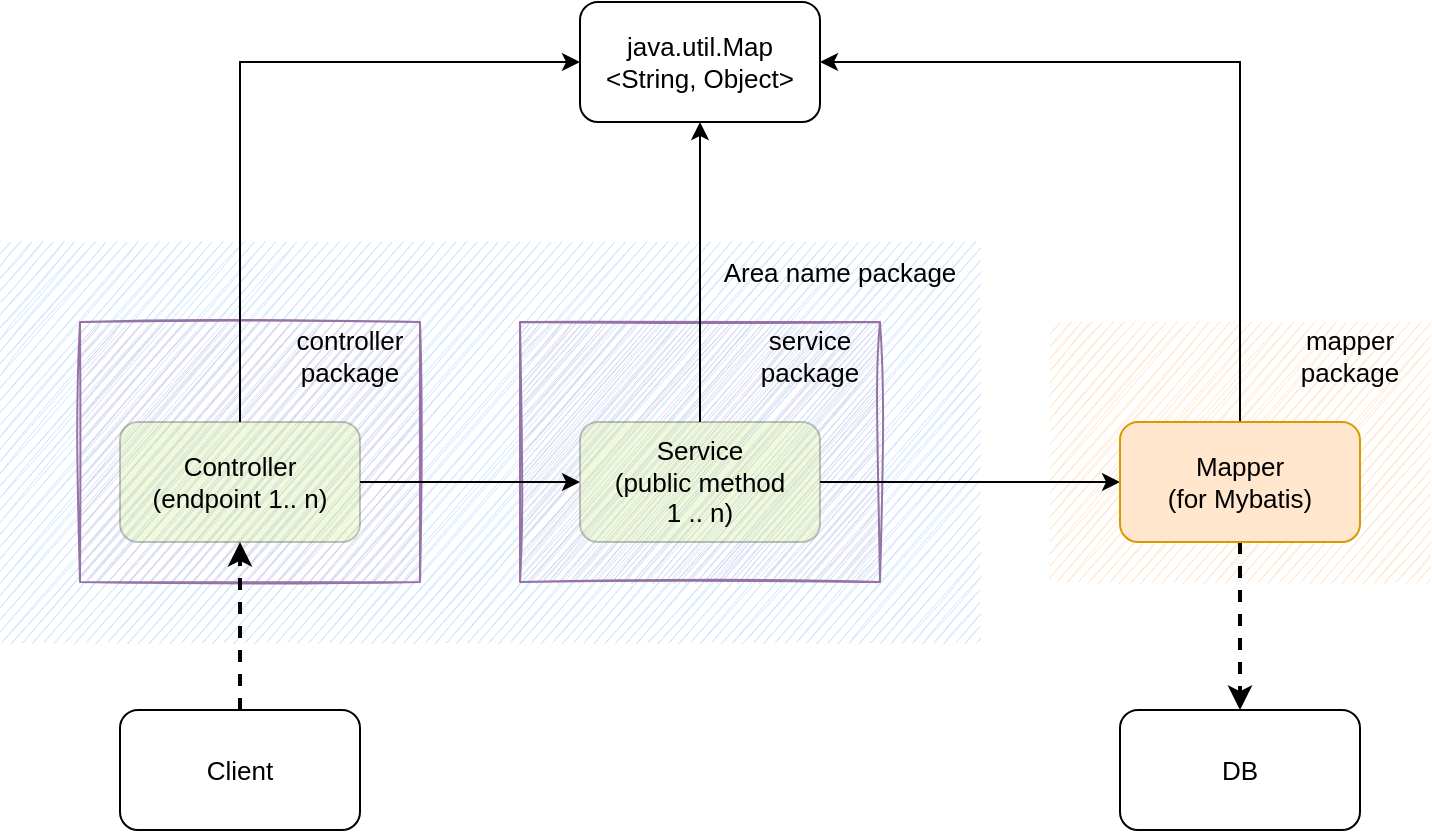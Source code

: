 <mxfile version="20.5.3" type="embed" pages="4"><diagram id="8q5NHOFI6KheNU64T-AO" name="AS-IS"><mxGraphModel dx="1492" dy="1154" grid="1" gridSize="10" guides="1" tooltips="1" connect="1" arrows="1" fold="1" page="1" pageScale="1" pageWidth="1169" pageHeight="827" math="0" shadow="0"><root><mxCell id="0"/><mxCell id="1" parent="0"/><mxCell id="inMSqp4WMMz_H2wgFitg-1" value="" style="rounded=0;whiteSpace=wrap;html=1;shadow=0;glass=0;sketch=1;strokeColor=none;fontSize=13;fillColor=#cce5ff;" parent="1" vertex="1"><mxGeometry x="270" y="190" width="490" height="200" as="geometry"/></mxCell><mxCell id="cIyXAqYbFHw67ln5j6Wf-5" value="" style="rounded=0;whiteSpace=wrap;html=1;fillColor=#ffe6cc;strokeColor=none;sketch=1;" parent="1" vertex="1"><mxGeometry x="795" y="230" width="190" height="130" as="geometry"/></mxCell><mxCell id="cIyXAqYbFHw67ln5j6Wf-6" value="mapper package" style="text;html=1;strokeColor=none;fillColor=none;align=center;verticalAlign=middle;whiteSpace=wrap;rounded=0;fontSize=13;" parent="1" vertex="1"><mxGeometry x="910" y="232" width="70" height="30" as="geometry"/></mxCell><mxCell id="cIyXAqYbFHw67ln5j6Wf-3" value="" style="rounded=0;whiteSpace=wrap;html=1;fillColor=#e1d5e7;strokeColor=#9673a6;sketch=1;" parent="1" vertex="1"><mxGeometry x="530" y="230" width="180" height="130" as="geometry"/></mxCell><mxCell id="cIyXAqYbFHw67ln5j6Wf-4" value="service&lt;br&gt;package" style="text;html=1;strokeColor=none;fillColor=none;align=center;verticalAlign=middle;whiteSpace=wrap;rounded=0;fontSize=13;" parent="1" vertex="1"><mxGeometry x="640" y="232" width="70" height="30" as="geometry"/></mxCell><mxCell id="cIyXAqYbFHw67ln5j6Wf-1" value="" style="rounded=0;whiteSpace=wrap;html=1;fillColor=#e1d5e7;strokeColor=#9673a6;sketch=1;" parent="1" vertex="1"><mxGeometry x="310" y="230" width="170" height="130" as="geometry"/></mxCell><mxCell id="7XhtrLyckf3ccr-8E7ks-6" style="edgeStyle=orthogonalEdgeStyle;rounded=0;sketch=0;orthogonalLoop=1;jettySize=auto;html=1;exitX=0.5;exitY=0;exitDx=0;exitDy=0;entryX=0;entryY=0.5;entryDx=0;entryDy=0;strokeColor=default;strokeWidth=1;fontSize=13;endArrow=classic;endFill=1;" parent="1" source="7XhtrLyckf3ccr-8E7ks-1" target="7XhtrLyckf3ccr-8E7ks-5" edge="1"><mxGeometry relative="1" as="geometry"/></mxCell><mxCell id="7XhtrLyckf3ccr-8E7ks-9" value="" style="edgeStyle=orthogonalEdgeStyle;rounded=0;sketch=0;orthogonalLoop=1;jettySize=auto;html=1;strokeColor=default;strokeWidth=1;fontSize=13;endArrow=classic;endFill=1;" parent="1" source="7XhtrLyckf3ccr-8E7ks-1" target="7XhtrLyckf3ccr-8E7ks-2" edge="1"><mxGeometry relative="1" as="geometry"/></mxCell><mxCell id="7XhtrLyckf3ccr-8E7ks-1" value="Controller&lt;br&gt;(endpoint 1.. n)" style="rounded=1;whiteSpace=wrap;html=1;fontStyle=0;fontSize=13;glass=0;shadow=0;fillColor=#cdeb8b;strokeColor=#36393d;opacity=30;" parent="1" vertex="1"><mxGeometry x="330" y="280" width="120" height="60" as="geometry"/></mxCell><mxCell id="7XhtrLyckf3ccr-8E7ks-7" value="" style="edgeStyle=orthogonalEdgeStyle;rounded=0;sketch=0;orthogonalLoop=1;jettySize=auto;html=1;strokeColor=default;strokeWidth=1;fontSize=13;endArrow=classic;endFill=1;" parent="1" source="7XhtrLyckf3ccr-8E7ks-2" target="7XhtrLyckf3ccr-8E7ks-5" edge="1"><mxGeometry relative="1" as="geometry"/></mxCell><mxCell id="7XhtrLyckf3ccr-8E7ks-10" value="" style="edgeStyle=orthogonalEdgeStyle;rounded=0;sketch=0;orthogonalLoop=1;jettySize=auto;html=1;strokeColor=default;strokeWidth=1;fontSize=13;endArrow=classic;endFill=1;" parent="1" source="7XhtrLyckf3ccr-8E7ks-2" target="7XhtrLyckf3ccr-8E7ks-3" edge="1"><mxGeometry relative="1" as="geometry"/></mxCell><mxCell id="7XhtrLyckf3ccr-8E7ks-2" value="Service&lt;br&gt;(public method &lt;br&gt;1 .. n)" style="rounded=1;whiteSpace=wrap;html=1;fillColor=#cdeb8b;fontStyle=0;fontSize=13;glass=0;shadow=0;strokeColor=#36393d;opacity=30;" parent="1" vertex="1"><mxGeometry x="560" y="280" width="120" height="60" as="geometry"/></mxCell><mxCell id="ZoM9f_LSpojNdXUYswXC-4" style="edgeStyle=orthogonalEdgeStyle;rounded=0;sketch=0;orthogonalLoop=1;jettySize=auto;html=1;exitX=0.5;exitY=0;exitDx=0;exitDy=0;entryX=1;entryY=0.5;entryDx=0;entryDy=0;strokeColor=default;strokeWidth=1;fontSize=13;endArrow=classic;endFill=1;" parent="1" source="7XhtrLyckf3ccr-8E7ks-3" target="7XhtrLyckf3ccr-8E7ks-5" edge="1"><mxGeometry relative="1" as="geometry"/></mxCell><mxCell id="DsTkchQL4C8cX3kKmV3h-1" style="edgeStyle=orthogonalEdgeStyle;rounded=0;sketch=0;orthogonalLoop=1;jettySize=auto;html=1;exitX=0.5;exitY=1;exitDx=0;exitDy=0;entryX=0.5;entryY=0;entryDx=0;entryDy=0;strokeColor=default;strokeWidth=2;fontSize=13;endArrow=classic;endFill=1;dashed=1;" parent="1" source="7XhtrLyckf3ccr-8E7ks-3" target="7XhtrLyckf3ccr-8E7ks-4" edge="1"><mxGeometry relative="1" as="geometry"/></mxCell><mxCell id="7XhtrLyckf3ccr-8E7ks-3" value="Mapper&lt;br&gt;(for Mybatis)" style="rounded=1;whiteSpace=wrap;html=1;fontStyle=0;fontSize=13;glass=0;shadow=0;fillColor=#ffe6cc;strokeColor=#d79b00;" parent="1" vertex="1"><mxGeometry x="830" y="280" width="120" height="60" as="geometry"/></mxCell><mxCell id="7XhtrLyckf3ccr-8E7ks-4" value="DB" style="rounded=1;whiteSpace=wrap;html=1;fontSize=13;glass=0;shadow=0;" parent="1" vertex="1"><mxGeometry x="830" y="424" width="120" height="60" as="geometry"/></mxCell><mxCell id="7XhtrLyckf3ccr-8E7ks-5" value="java.util.Map&lt;br&gt;&amp;lt;String, Object&amp;gt;" style="rounded=1;whiteSpace=wrap;html=1;fillColor=none;fontStyle=0;fontSize=13;glass=0;shadow=0;" parent="1" vertex="1"><mxGeometry x="560" y="70" width="120" height="60" as="geometry"/></mxCell><mxCell id="ZoM9f_LSpojNdXUYswXC-2" style="edgeStyle=orthogonalEdgeStyle;rounded=0;sketch=0;orthogonalLoop=1;jettySize=auto;html=1;exitX=0.5;exitY=0;exitDx=0;exitDy=0;entryX=0.5;entryY=1;entryDx=0;entryDy=0;strokeColor=default;strokeWidth=2;fontSize=13;endArrow=classic;endFill=1;dashed=1;" parent="1" source="ZoM9f_LSpojNdXUYswXC-1" target="7XhtrLyckf3ccr-8E7ks-1" edge="1"><mxGeometry relative="1" as="geometry"/></mxCell><mxCell id="ZoM9f_LSpojNdXUYswXC-1" value="Client" style="rounded=1;whiteSpace=wrap;html=1;fontSize=13;glass=0;shadow=0;" parent="1" vertex="1"><mxGeometry x="330" y="424" width="120" height="60" as="geometry"/></mxCell><mxCell id="cIyXAqYbFHw67ln5j6Wf-2" value="controller&lt;br&gt;package" style="text;html=1;strokeColor=none;fillColor=none;align=center;verticalAlign=middle;whiteSpace=wrap;rounded=0;fontSize=13;" parent="1" vertex="1"><mxGeometry x="410" y="232" width="70" height="30" as="geometry"/></mxCell><mxCell id="inMSqp4WMMz_H2wgFitg-2" value="Area name package" style="text;html=1;strokeColor=none;fillColor=none;align=center;verticalAlign=middle;whiteSpace=wrap;rounded=0;fontSize=13;" parent="1" vertex="1"><mxGeometry x="620" y="190" width="140" height="30" as="geometry"/></mxCell></root></mxGraphModel></diagram><diagram name="TO-BE-v1" id="51Q0P62RTQP7h5LHPJjQ"><mxGraphModel dx="1492" dy="1154" grid="1" gridSize="10" guides="1" tooltips="1" connect="1" arrows="1" fold="1" page="1" pageScale="1" pageWidth="1169" pageHeight="827" math="0" shadow="0"><root><mxCell id="0"/><mxCell id="1" parent="0"/><mxCell id="pr-xAZzDVUDDKIMeCS3--1" value="" style="rounded=0;whiteSpace=wrap;html=1;shadow=0;glass=0;sketch=1;strokeColor=none;fontSize=13;fillColor=#dae8fc;" parent="1" vertex="1"><mxGeometry x="150" y="100" width="670" height="380" as="geometry"/></mxCell><mxCell id="2ZG5GDKa-TGTBDKhPgVc-4" value="" style="rounded=0;whiteSpace=wrap;html=1;shadow=0;glass=0;sketch=1;strokeColor=none;fontSize=13;fillColor=#ffff88;" parent="1" vertex="1"><mxGeometry x="170" y="140" width="630" height="320" as="geometry"/></mxCell><mxCell id="OjpnIvSW4qeJEdepw9lT-31" value="" style="rounded=0;whiteSpace=wrap;html=1;fillColor=#fff2cc;strokeColor=none;sketch=1;" parent="1" vertex="1"><mxGeometry x="580" y="500" width="210" height="130" as="geometry"/></mxCell><mxCell id="OjpnIvSW4qeJEdepw9lT-23" value="" style="rounded=0;whiteSpace=wrap;html=1;fillColor=#ffe6cc;strokeColor=none;glass=0;sketch=1;" parent="1" vertex="1"><mxGeometry x="860" y="170" width="210" height="280" as="geometry"/></mxCell><mxCell id="OjpnIvSW4qeJEdepw9lT-26" value="" style="rounded=1;whiteSpace=wrap;html=1;fillColor=none;fontStyle=0;fontSize=13;" parent="1" vertex="1"><mxGeometry x="630" y="554" width="120" height="60" as="geometry"/></mxCell><mxCell id="OjpnIvSW4qeJEdepw9lT-25" value="" style="rounded=1;whiteSpace=wrap;html=1;fillColor=none;fontStyle=1;fontSize=13;" parent="1" vertex="1"><mxGeometry x="910" y="220" width="120" height="60" as="geometry"/></mxCell><mxCell id="OjpnIvSW4qeJEdepw9lT-24" value="" style="rounded=1;whiteSpace=wrap;html=1;fillColor=none;fontStyle=0;fontSize=13;" parent="1" vertex="1"><mxGeometry x="910" y="370" width="120" height="60" as="geometry"/></mxCell><mxCell id="OjpnIvSW4qeJEdepw9lT-8" style="edgeStyle=orthogonalEdgeStyle;rounded=0;orthogonalLoop=1;jettySize=auto;html=1;exitX=0.5;exitY=0;exitDx=0;exitDy=0;entryX=0.5;entryY=1;entryDx=0;entryDy=0;" parent="1" source="OjpnIvSW4qeJEdepw9lT-1" target="OjpnIvSW4qeJEdepw9lT-2" edge="1"><mxGeometry relative="1" as="geometry"/></mxCell><mxCell id="OjpnIvSW4qeJEdepw9lT-10" style="edgeStyle=orthogonalEdgeStyle;rounded=0;orthogonalLoop=1;jettySize=auto;html=1;exitX=1;exitY=0.25;exitDx=0;exitDy=0;entryX=0;entryY=0.75;entryDx=0;entryDy=0;" parent="1" source="OjpnIvSW4qeJEdepw9lT-1" target="OjpnIvSW4qeJEdepw9lT-5" edge="1"><mxGeometry relative="1" as="geometry"><Array as="points"><mxPoint x="570" y="375"/><mxPoint x="570" y="255"/></Array></mxGeometry></mxCell><mxCell id="OjpnIvSW4qeJEdepw9lT-11" style="edgeStyle=orthogonalEdgeStyle;rounded=0;orthogonalLoop=1;jettySize=auto;html=1;exitX=1;exitY=0.5;exitDx=0;exitDy=0;entryX=0;entryY=0.5;entryDx=0;entryDy=0;" parent="1" source="OjpnIvSW4qeJEdepw9lT-1" target="OjpnIvSW4qeJEdepw9lT-4" edge="1"><mxGeometry relative="1" as="geometry"/></mxCell><mxCell id="OjpnIvSW4qeJEdepw9lT-17" style="edgeStyle=orthogonalEdgeStyle;rounded=0;orthogonalLoop=1;jettySize=auto;html=1;exitX=0;exitY=0.5;exitDx=0;exitDy=0;entryX=0.5;entryY=1;entryDx=0;entryDy=0;" parent="1" source="OjpnIvSW4qeJEdepw9lT-1" target="OjpnIvSW4qeJEdepw9lT-3" edge="1"><mxGeometry relative="1" as="geometry"/></mxCell><mxCell id="OjpnIvSW4qeJEdepw9lT-1" value="Controller&lt;br&gt;(endpoint 1)" style="rounded=1;whiteSpace=wrap;html=1;fontStyle=0;fontSize=13;glass=0;shadow=0;fillColor=#cdeb8b;strokeColor=#36393d;opacity=30;" parent="1" vertex="1"><mxGeometry x="400" y="360" width="120" height="60" as="geometry"/></mxCell><mxCell id="OjpnIvSW4qeJEdepw9lT-2" value="Request&lt;br&gt;(&lt;font color=&quot;#cc0000&quot;&gt;Nested class&lt;br style=&quot;border-color: var(--border-color);&quot;&gt;in Controller&lt;/font&gt;)" style="rounded=1;whiteSpace=wrap;html=1;fontStyle=0;fontSize=13;glass=0;shadow=0;fillColor=#cdeb8b;strokeColor=#36393d;opacity=30;" parent="1" vertex="1"><mxGeometry x="400" y="210" width="120" height="60" as="geometry"/></mxCell><mxCell id="OjpnIvSW4qeJEdepw9lT-3" value="Response&lt;br&gt;(&lt;font color=&quot;#cc0000&quot;&gt;Nested class&lt;br&gt;in Controller&lt;/font&gt;)" style="rounded=1;whiteSpace=wrap;html=1;fontStyle=0;fontSize=13;glass=0;shadow=0;fillColor=#cdeb8b;strokeColor=#36393d;opacity=30;" parent="1" vertex="1"><mxGeometry x="210" y="210" width="120" height="60" as="geometry"/></mxCell><mxCell id="OjpnIvSW4qeJEdepw9lT-12" style="edgeStyle=orthogonalEdgeStyle;rounded=0;orthogonalLoop=1;jettySize=auto;html=1;exitX=0.5;exitY=0;exitDx=0;exitDy=0;entryX=0.5;entryY=1;entryDx=0;entryDy=0;" parent="1" source="OjpnIvSW4qeJEdepw9lT-4" target="OjpnIvSW4qeJEdepw9lT-5" edge="1"><mxGeometry relative="1" as="geometry"/></mxCell><mxCell id="OjpnIvSW4qeJEdepw9lT-14" style="edgeStyle=orthogonalEdgeStyle;rounded=0;orthogonalLoop=1;jettySize=auto;html=1;exitX=1;exitY=0.5;exitDx=0;exitDy=0;entryX=0;entryY=0.5;entryDx=0;entryDy=0;" parent="1" source="OjpnIvSW4qeJEdepw9lT-4" target="OjpnIvSW4qeJEdepw9lT-7" edge="1"><mxGeometry relative="1" as="geometry"/></mxCell><mxCell id="OjpnIvSW4qeJEdepw9lT-15" style="edgeStyle=orthogonalEdgeStyle;rounded=0;orthogonalLoop=1;jettySize=auto;html=1;exitX=1;exitY=0.25;exitDx=0;exitDy=0;entryX=0;entryY=0.75;entryDx=0;entryDy=0;" parent="1" source="OjpnIvSW4qeJEdepw9lT-4" target="OjpnIvSW4qeJEdepw9lT-6" edge="1"><mxGeometry relative="1" as="geometry"><Array as="points"><mxPoint x="840" y="375"/><mxPoint x="840" y="255"/></Array></mxGeometry></mxCell><mxCell id="OjpnIvSW4qeJEdepw9lT-20" style="edgeStyle=orthogonalEdgeStyle;rounded=0;orthogonalLoop=1;jettySize=auto;html=1;exitX=0.5;exitY=1;exitDx=0;exitDy=0;entryX=0.5;entryY=0;entryDx=0;entryDy=0;" parent="1" source="OjpnIvSW4qeJEdepw9lT-4" target="OjpnIvSW4qeJEdepw9lT-19" edge="1"><mxGeometry relative="1" as="geometry"/></mxCell><mxCell id="OjpnIvSW4qeJEdepw9lT-4" value="Service&lt;br&gt;(public method 1)" style="rounded=1;whiteSpace=wrap;html=1;fontStyle=0;fontSize=13;glass=0;shadow=0;fillColor=#cdeb8b;strokeColor=#36393d;opacity=30;" parent="1" vertex="1"><mxGeometry x="620" y="360" width="120" height="60" as="geometry"/></mxCell><mxCell id="OjpnIvSW4qeJEdepw9lT-9" style="edgeStyle=orthogonalEdgeStyle;rounded=0;orthogonalLoop=1;jettySize=auto;html=1;exitX=0;exitY=0.5;exitDx=0;exitDy=0;entryX=1;entryY=0.5;entryDx=0;entryDy=0;" parent="1" source="OjpnIvSW4qeJEdepw9lT-5" target="OjpnIvSW4qeJEdepw9lT-2" edge="1"><mxGeometry relative="1" as="geometry"/></mxCell><mxCell id="OjpnIvSW4qeJEdepw9lT-13" style="edgeStyle=orthogonalEdgeStyle;rounded=0;orthogonalLoop=1;jettySize=auto;html=1;exitX=1;exitY=0.5;exitDx=0;exitDy=0;entryX=0;entryY=0.5;entryDx=0;entryDy=0;" parent="1" source="OjpnIvSW4qeJEdepw9lT-5" target="OjpnIvSW4qeJEdepw9lT-6" edge="1"><mxGeometry relative="1" as="geometry"/></mxCell><mxCell id="OjpnIvSW4qeJEdepw9lT-18" style="edgeStyle=orthogonalEdgeStyle;rounded=0;orthogonalLoop=1;jettySize=auto;html=1;exitX=0.5;exitY=0;exitDx=0;exitDy=0;entryX=0.5;entryY=0;entryDx=0;entryDy=0;" parent="1" source="OjpnIvSW4qeJEdepw9lT-5" target="OjpnIvSW4qeJEdepw9lT-3" edge="1"><mxGeometry relative="1" as="geometry"/></mxCell><mxCell id="OjpnIvSW4qeJEdepw9lT-5" value="DataManager" style="rounded=1;whiteSpace=wrap;html=1;fontStyle=0;fontSize=13;glass=0;shadow=0;fillColor=#cdeb8b;strokeColor=#36393d;opacity=30;" parent="1" vertex="1"><mxGeometry x="620" y="210" width="120" height="60" as="geometry"/></mxCell><mxCell id="OjpnIvSW4qeJEdepw9lT-6" value="Entity" style="rounded=1;whiteSpace=wrap;html=1;fillColor=#ffe6cc;fontStyle=0;fontSize=13;strokeColor=#000000;glass=0;shadow=0;fontColor=#000000;" parent="1" vertex="1"><mxGeometry x="900" y="210" width="120" height="60" as="geometry"/></mxCell><mxCell id="OjpnIvSW4qeJEdepw9lT-16" style="edgeStyle=orthogonalEdgeStyle;rounded=0;orthogonalLoop=1;jettySize=auto;html=1;exitX=0.5;exitY=0;exitDx=0;exitDy=0;entryX=0.5;entryY=1;entryDx=0;entryDy=0;" parent="1" source="OjpnIvSW4qeJEdepw9lT-7" target="OjpnIvSW4qeJEdepw9lT-6" edge="1"><mxGeometry relative="1" as="geometry"><mxPoint x="960" y="280" as="targetPoint"/></mxGeometry></mxCell><mxCell id="OjpnIvSW4qeJEdepw9lT-30" style="edgeStyle=orthogonalEdgeStyle;rounded=0;orthogonalLoop=1;jettySize=auto;html=1;exitX=0.5;exitY=1;exitDx=0;exitDy=0;entryX=0.5;entryY=0;entryDx=0;entryDy=0;fontSize=13;strokeWidth=2;endArrow=classic;endFill=1;dashed=1;" parent="1" source="OjpnIvSW4qeJEdepw9lT-7" target="OjpnIvSW4qeJEdepw9lT-28" edge="1"><mxGeometry relative="1" as="geometry"/></mxCell><mxCell id="OjpnIvSW4qeJEdepw9lT-7" value="Mapper&lt;br&gt;(for Mybatis)" style="rounded=1;whiteSpace=wrap;html=1;fillColor=#ffe6cc;fontStyle=0;fontSize=13;strokeColor=#000000;glass=0;shadow=0;" parent="1" vertex="1"><mxGeometry x="900" y="360" width="120" height="60" as="geometry"/></mxCell><mxCell id="OjpnIvSW4qeJEdepw9lT-19" value="CommonService&lt;br&gt;(ex. API, CommonLogic)" style="rounded=1;whiteSpace=wrap;html=1;fillColor=#fff2cc;fontStyle=0;fontSize=13;strokeColor=#000000;glass=0;shadow=0;" parent="1" vertex="1"><mxGeometry x="620" y="544" width="120" height="60" as="geometry"/></mxCell><mxCell id="OjpnIvSW4qeJEdepw9lT-29" style="edgeStyle=orthogonalEdgeStyle;rounded=0;orthogonalLoop=1;jettySize=auto;html=1;exitX=0.5;exitY=0;exitDx=0;exitDy=0;entryX=0.5;entryY=1;entryDx=0;entryDy=0;fontSize=13;endArrow=classic;endFill=1;strokeColor=default;strokeWidth=2;dashed=1;" parent="1" source="OjpnIvSW4qeJEdepw9lT-27" target="OjpnIvSW4qeJEdepw9lT-1" edge="1"><mxGeometry relative="1" as="geometry"/></mxCell><mxCell id="OjpnIvSW4qeJEdepw9lT-27" value="Client" style="rounded=1;whiteSpace=wrap;html=1;fontSize=13;glass=0;shadow=0;" parent="1" vertex="1"><mxGeometry x="400" y="504" width="120" height="60" as="geometry"/></mxCell><mxCell id="OjpnIvSW4qeJEdepw9lT-28" value="DB" style="rounded=1;whiteSpace=wrap;html=1;fontSize=13;glass=0;shadow=0;" parent="1" vertex="1"><mxGeometry x="900" y="504" width="120" height="60" as="geometry"/></mxCell><mxCell id="2ZG5GDKa-TGTBDKhPgVc-3" value="entity package" style="text;html=1;strokeColor=none;fillColor=none;align=center;verticalAlign=middle;whiteSpace=wrap;rounded=0;fontSize=13;" parent="1" vertex="1"><mxGeometry x="980" y="170" width="90" height="30" as="geometry"/></mxCell><mxCell id="2ZG5GDKa-TGTBDKhPgVc-5" value="Endpoint ID name package" style="text;html=1;strokeColor=none;fillColor=none;align=center;verticalAlign=middle;whiteSpace=wrap;rounded=0;fontSize=13;" parent="1" vertex="1"><mxGeometry x="630" y="140" width="170" height="30" as="geometry"/></mxCell><mxCell id="2ZG5GDKa-TGTBDKhPgVc-6" value="common service&lt;br&gt;package" style="text;html=1;strokeColor=none;fillColor=none;align=center;verticalAlign=middle;whiteSpace=wrap;rounded=0;fontSize=13;" parent="1" vertex="1"><mxGeometry x="690" y="504" width="100" height="30" as="geometry"/></mxCell><mxCell id="pr-xAZzDVUDDKIMeCS3--2" value="Area name package" style="text;html=1;strokeColor=none;fillColor=none;align=center;verticalAlign=middle;whiteSpace=wrap;rounded=0;fontSize=13;" parent="1" vertex="1"><mxGeometry x="680" y="100" width="140" height="30" as="geometry"/></mxCell></root></mxGraphModel></diagram><diagram name="TO-BE-v2" id="dYpgTKbh2iBu-Syvwwgm"><mxGraphModel dx="1492" dy="1154" grid="1" gridSize="10" guides="1" tooltips="1" connect="1" arrows="1" fold="1" page="1" pageScale="1" pageWidth="1169" pageHeight="827" math="0" shadow="0"><root><mxCell id="2ctyNdNKEsXypcAzs_Gk-0"/><mxCell id="2ctyNdNKEsXypcAzs_Gk-1" parent="2ctyNdNKEsXypcAzs_Gk-0"/><mxCell id="2ctyNdNKEsXypcAzs_Gk-2" value="" style="rounded=0;whiteSpace=wrap;html=1;shadow=0;glass=0;sketch=1;strokeColor=none;fontSize=13;fillColor=#cce5ff;" parent="2ctyNdNKEsXypcAzs_Gk-1" vertex="1"><mxGeometry x="190" y="130" width="500" height="500" as="geometry"/></mxCell><mxCell id="2ctyNdNKEsXypcAzs_Gk-3" value="" style="rounded=0;whiteSpace=wrap;html=1;shadow=0;glass=0;sketch=1;strokeColor=none;fontSize=13;fillColor=#ffff88;" parent="2ctyNdNKEsXypcAzs_Gk-1" vertex="1"><mxGeometry x="220" y="170" width="450" height="440" as="geometry"/></mxCell><mxCell id="2ctyNdNKEsXypcAzs_Gk-4" value="" style="rounded=0;whiteSpace=wrap;html=1;fillColor=#fff2cc;strokeColor=none;sketch=1;shadow=1;" parent="2ctyNdNKEsXypcAzs_Gk-1" vertex="1"><mxGeometry x="775" y="500" width="210" height="130" as="geometry"/></mxCell><mxCell id="2ctyNdNKEsXypcAzs_Gk-5" value="" style="rounded=0;whiteSpace=wrap;html=1;fillColor=#ffe6cc;strokeColor=none;sketch=1;shadow=0;glass=0;" parent="2ctyNdNKEsXypcAzs_Gk-1" vertex="1"><mxGeometry x="775" y="185" width="210" height="280" as="geometry"/></mxCell><mxCell id="2ctyNdNKEsXypcAzs_Gk-6" value="" style="rounded=1;whiteSpace=wrap;html=1;fillColor=none;fontStyle=0;fontSize=13;" parent="2ctyNdNKEsXypcAzs_Gk-1" vertex="1"><mxGeometry x="825" y="554" width="120" height="60" as="geometry"/></mxCell><mxCell id="2ctyNdNKEsXypcAzs_Gk-7" value="" style="rounded=1;whiteSpace=wrap;html=1;fillColor=none;fontStyle=1;fontSize=13;" parent="2ctyNdNKEsXypcAzs_Gk-1" vertex="1"><mxGeometry x="825" y="235" width="120" height="60" as="geometry"/></mxCell><mxCell id="2ctyNdNKEsXypcAzs_Gk-8" value="" style="rounded=1;whiteSpace=wrap;html=1;fillColor=none;fontStyle=0;fontSize=13;" parent="2ctyNdNKEsXypcAzs_Gk-1" vertex="1"><mxGeometry x="825" y="370" width="120" height="60" as="geometry"/></mxCell><mxCell id="2ctyNdNKEsXypcAzs_Gk-10" style="edgeStyle=orthogonalEdgeStyle;rounded=0;orthogonalLoop=1;jettySize=auto;html=1;exitX=1;exitY=0.25;exitDx=0;exitDy=0;entryX=0;entryY=0.75;entryDx=0;entryDy=0;" parent="2ctyNdNKEsXypcAzs_Gk-1" source="2ctyNdNKEsXypcAzs_Gk-13" target="VVxf3N4zJ0kZ_sD9pwQj-0" edge="1"><mxGeometry relative="1" as="geometry"><Array as="points"><mxPoint x="440" y="375"/><mxPoint x="440" y="255"/></Array><mxPoint x="490" y="255" as="targetPoint"/></mxGeometry></mxCell><mxCell id="2ctyNdNKEsXypcAzs_Gk-11" style="edgeStyle=orthogonalEdgeStyle;rounded=0;orthogonalLoop=1;jettySize=auto;html=1;exitX=1;exitY=0.5;exitDx=0;exitDy=0;entryX=0;entryY=0.5;entryDx=0;entryDy=0;" parent="2ctyNdNKEsXypcAzs_Gk-1" source="2ctyNdNKEsXypcAzs_Gk-13" target="2ctyNdNKEsXypcAzs_Gk-20" edge="1"><mxGeometry relative="1" as="geometry"/></mxCell><mxCell id="VVxf3N4zJ0kZ_sD9pwQj-3" style="edgeStyle=orthogonalEdgeStyle;rounded=0;orthogonalLoop=1;jettySize=auto;html=1;exitX=0.5;exitY=1;exitDx=0;exitDy=0;entryX=0.5;entryY=0;entryDx=0;entryDy=0;" parent="2ctyNdNKEsXypcAzs_Gk-1" source="2ctyNdNKEsXypcAzs_Gk-13" target="2ctyNdNKEsXypcAzs_Gk-14" edge="1"><mxGeometry relative="1" as="geometry"/></mxCell><mxCell id="VVxf3N4zJ0kZ_sD9pwQj-4" style="edgeStyle=orthogonalEdgeStyle;rounded=0;orthogonalLoop=1;jettySize=auto;html=1;exitX=0.5;exitY=0;exitDx=0;exitDy=0;entryX=0.5;entryY=1;entryDx=0;entryDy=0;" parent="2ctyNdNKEsXypcAzs_Gk-1" source="2ctyNdNKEsXypcAzs_Gk-13" target="2ctyNdNKEsXypcAzs_Gk-15" edge="1"><mxGeometry relative="1" as="geometry"/></mxCell><mxCell id="VVxf3N4zJ0kZ_sD9pwQj-9" style="edgeStyle=orthogonalEdgeStyle;rounded=0;orthogonalLoop=1;jettySize=auto;html=1;exitX=1;exitY=0.75;exitDx=0;exitDy=0;entryX=0;entryY=0.25;entryDx=0;entryDy=0;" parent="2ctyNdNKEsXypcAzs_Gk-1" source="2ctyNdNKEsXypcAzs_Gk-13" target="VVxf3N4zJ0kZ_sD9pwQj-1" edge="1"><mxGeometry relative="1" as="geometry"/></mxCell><mxCell id="2ctyNdNKEsXypcAzs_Gk-13" value="Controller&lt;br&gt;(endpoint 1)" style="rounded=1;whiteSpace=wrap;html=1;fillColor=#cdeb8b;fontStyle=0;fontSize=13;glass=0;shadow=0;strokeColor=#36393d;opacity=30;" parent="2ctyNdNKEsXypcAzs_Gk-1" vertex="1"><mxGeometry x="270" y="360" width="120" height="60" as="geometry"/></mxCell><mxCell id="VVxf3N4zJ0kZ_sD9pwQj-5" style="edgeStyle=orthogonalEdgeStyle;rounded=0;orthogonalLoop=1;jettySize=auto;html=1;exitX=1;exitY=0.5;exitDx=0;exitDy=0;entryX=0;entryY=0.5;entryDx=0;entryDy=0;" parent="2ctyNdNKEsXypcAzs_Gk-1" source="2ctyNdNKEsXypcAzs_Gk-14" target="VVxf3N4zJ0kZ_sD9pwQj-1" edge="1"><mxGeometry relative="1" as="geometry"/></mxCell><mxCell id="2ctyNdNKEsXypcAzs_Gk-14" value="Request&lt;br&gt;(&lt;font color=&quot;#cc0000&quot;&gt;Nested class&lt;br style=&quot;border-color: var(--border-color);&quot;&gt;in Controller&lt;/font&gt;)" style="rounded=1;whiteSpace=wrap;html=1;fillColor=#cdeb8b;fontStyle=0;fontSize=13;glass=0;shadow=0;strokeColor=#36393d;opacity=30;" parent="2ctyNdNKEsXypcAzs_Gk-1" vertex="1"><mxGeometry x="270" y="530" width="120" height="60" as="geometry"/></mxCell><mxCell id="VVxf3N4zJ0kZ_sD9pwQj-6" style="edgeStyle=orthogonalEdgeStyle;rounded=0;orthogonalLoop=1;jettySize=auto;html=1;exitX=1;exitY=0.5;exitDx=0;exitDy=0;entryX=0;entryY=0.5;entryDx=0;entryDy=0;" parent="2ctyNdNKEsXypcAzs_Gk-1" source="2ctyNdNKEsXypcAzs_Gk-15" target="VVxf3N4zJ0kZ_sD9pwQj-0" edge="1"><mxGeometry relative="1" as="geometry"/></mxCell><mxCell id="2ctyNdNKEsXypcAzs_Gk-15" value="Response&lt;br&gt;(&lt;font color=&quot;#cc0000&quot;&gt;Nested class&lt;br&gt;in Controller&lt;/font&gt;)" style="rounded=1;whiteSpace=wrap;html=1;fillColor=#cdeb8b;fontStyle=0;fontSize=13;glass=0;shadow=0;strokeColor=#36393d;opacity=30;" parent="2ctyNdNKEsXypcAzs_Gk-1" vertex="1"><mxGeometry x="270" y="210" width="120" height="60" as="geometry"/></mxCell><mxCell id="2ctyNdNKEsXypcAzs_Gk-16" style="edgeStyle=orthogonalEdgeStyle;rounded=0;orthogonalLoop=1;jettySize=auto;html=1;exitX=0.5;exitY=0;exitDx=0;exitDy=0;entryX=0.5;entryY=1;entryDx=0;entryDy=0;" parent="2ctyNdNKEsXypcAzs_Gk-1" source="2ctyNdNKEsXypcAzs_Gk-20" target="VVxf3N4zJ0kZ_sD9pwQj-0" edge="1"><mxGeometry relative="1" as="geometry"><mxPoint x="550" y="270" as="targetPoint"/></mxGeometry></mxCell><mxCell id="2ctyNdNKEsXypcAzs_Gk-17" style="edgeStyle=orthogonalEdgeStyle;rounded=0;orthogonalLoop=1;jettySize=auto;html=1;exitX=1;exitY=0.5;exitDx=0;exitDy=0;entryX=0;entryY=0.5;entryDx=0;entryDy=0;" parent="2ctyNdNKEsXypcAzs_Gk-1" source="2ctyNdNKEsXypcAzs_Gk-20" target="2ctyNdNKEsXypcAzs_Gk-28" edge="1"><mxGeometry relative="1" as="geometry"/></mxCell><mxCell id="2ctyNdNKEsXypcAzs_Gk-18" style="edgeStyle=orthogonalEdgeStyle;rounded=0;orthogonalLoop=1;jettySize=auto;html=1;exitX=1;exitY=0.25;exitDx=0;exitDy=0;entryX=0;entryY=0.5;entryDx=0;entryDy=0;" parent="2ctyNdNKEsXypcAzs_Gk-1" source="2ctyNdNKEsXypcAzs_Gk-20" target="2ctyNdNKEsXypcAzs_Gk-25" edge="1"><mxGeometry relative="1" as="geometry"><Array as="points"><mxPoint x="710" y="375"/><mxPoint x="710" y="255"/></Array></mxGeometry></mxCell><mxCell id="2ctyNdNKEsXypcAzs_Gk-19" style="edgeStyle=orthogonalEdgeStyle;rounded=0;orthogonalLoop=1;jettySize=auto;html=1;exitX=1;exitY=0.75;exitDx=0;exitDy=0;entryX=0;entryY=0.5;entryDx=0;entryDy=0;" parent="2ctyNdNKEsXypcAzs_Gk-1" source="2ctyNdNKEsXypcAzs_Gk-20" target="2ctyNdNKEsXypcAzs_Gk-29" edge="1"><mxGeometry relative="1" as="geometry"><Array as="points"><mxPoint x="710" y="405"/><mxPoint x="710" y="574"/></Array></mxGeometry></mxCell><mxCell id="VVxf3N4zJ0kZ_sD9pwQj-2" style="edgeStyle=orthogonalEdgeStyle;rounded=0;orthogonalLoop=1;jettySize=auto;html=1;exitX=0.5;exitY=1;exitDx=0;exitDy=0;entryX=0.5;entryY=0;entryDx=0;entryDy=0;" parent="2ctyNdNKEsXypcAzs_Gk-1" source="2ctyNdNKEsXypcAzs_Gk-20" target="VVxf3N4zJ0kZ_sD9pwQj-1" edge="1"><mxGeometry relative="1" as="geometry"/></mxCell><mxCell id="2ctyNdNKEsXypcAzs_Gk-20" value="Service&lt;br&gt;(public method 1)" style="rounded=1;whiteSpace=wrap;html=1;fillColor=#cdeb8b;fontStyle=0;fontSize=13;glass=0;shadow=0;strokeColor=#36393d;opacity=30;" parent="2ctyNdNKEsXypcAzs_Gk-1" vertex="1"><mxGeometry x="490" y="360" width="120" height="60" as="geometry"/></mxCell><mxCell id="2ctyNdNKEsXypcAzs_Gk-25" value="Entity" style="rounded=1;whiteSpace=wrap;html=1;fillColor=#ffe6cc;fontStyle=0;fontSize=13;strokeColor=#000000;glass=0;shadow=0;fontColor=#000000;" parent="2ctyNdNKEsXypcAzs_Gk-1" vertex="1"><mxGeometry x="815" y="225" width="120" height="60" as="geometry"/></mxCell><mxCell id="2ctyNdNKEsXypcAzs_Gk-26" style="edgeStyle=orthogonalEdgeStyle;rounded=0;orthogonalLoop=1;jettySize=auto;html=1;exitX=0.5;exitY=0;exitDx=0;exitDy=0;entryX=0.5;entryY=1;entryDx=0;entryDy=0;" parent="2ctyNdNKEsXypcAzs_Gk-1" source="2ctyNdNKEsXypcAzs_Gk-28" target="2ctyNdNKEsXypcAzs_Gk-25" edge="1"><mxGeometry relative="1" as="geometry"><mxPoint x="875" y="295" as="targetPoint"/></mxGeometry></mxCell><mxCell id="2ctyNdNKEsXypcAzs_Gk-27" style="edgeStyle=orthogonalEdgeStyle;rounded=0;orthogonalLoop=1;jettySize=auto;html=1;exitX=1;exitY=0.5;exitDx=0;exitDy=0;entryX=0;entryY=0.5;entryDx=0;entryDy=0;fontSize=13;strokeWidth=2;endArrow=classic;endFill=1;dashed=1;" parent="2ctyNdNKEsXypcAzs_Gk-1" source="2ctyNdNKEsXypcAzs_Gk-28" target="2ctyNdNKEsXypcAzs_Gk-32" edge="1"><mxGeometry relative="1" as="geometry"><mxPoint x="1060" y="400" as="targetPoint"/></mxGeometry></mxCell><mxCell id="2ctyNdNKEsXypcAzs_Gk-28" value="Mapper&lt;br&gt;(for Mybatis)" style="rounded=1;whiteSpace=wrap;html=1;fillColor=#ffe6cc;fontStyle=0;fontSize=13;strokeColor=#000000;glass=0;shadow=0;" parent="2ctyNdNKEsXypcAzs_Gk-1" vertex="1"><mxGeometry x="815" y="360" width="120" height="60" as="geometry"/></mxCell><mxCell id="2ctyNdNKEsXypcAzs_Gk-29" value="CommonService&lt;br&gt;(ex. API, CommonLogic)" style="rounded=1;whiteSpace=wrap;html=1;fillColor=#fff2cc;fontStyle=0;fontSize=13;strokeColor=#000000;glass=0;shadow=0;" parent="2ctyNdNKEsXypcAzs_Gk-1" vertex="1"><mxGeometry x="815" y="544" width="120" height="60" as="geometry"/></mxCell><mxCell id="2ctyNdNKEsXypcAzs_Gk-30" style="edgeStyle=orthogonalEdgeStyle;rounded=0;orthogonalLoop=1;jettySize=auto;html=1;exitX=1;exitY=0.5;exitDx=0;exitDy=0;entryX=0;entryY=0.5;entryDx=0;entryDy=0;fontSize=13;endArrow=classic;endFill=1;strokeColor=default;strokeWidth=2;dashed=1;" parent="2ctyNdNKEsXypcAzs_Gk-1" source="2ctyNdNKEsXypcAzs_Gk-31" target="2ctyNdNKEsXypcAzs_Gk-13" edge="1"><mxGeometry relative="1" as="geometry"/></mxCell><mxCell id="2ctyNdNKEsXypcAzs_Gk-31" value="Client" style="rounded=1;whiteSpace=wrap;html=1;fontSize=13;glass=0;shadow=0;" parent="2ctyNdNKEsXypcAzs_Gk-1" vertex="1"><mxGeometry x="40" y="360" width="120" height="60" as="geometry"/></mxCell><mxCell id="2ctyNdNKEsXypcAzs_Gk-32" value="DB" style="rounded=1;whiteSpace=wrap;html=1;fontSize=13;glass=0;shadow=0;" parent="2ctyNdNKEsXypcAzs_Gk-1" vertex="1"><mxGeometry x="1030" y="360" width="120" height="60" as="geometry"/></mxCell><mxCell id="2ctyNdNKEsXypcAzs_Gk-33" value="entity package" style="text;html=1;strokeColor=none;fillColor=none;align=center;verticalAlign=middle;whiteSpace=wrap;rounded=0;fontSize=13;" parent="2ctyNdNKEsXypcAzs_Gk-1" vertex="1"><mxGeometry x="895" y="185" width="90" height="30" as="geometry"/></mxCell><mxCell id="2ctyNdNKEsXypcAzs_Gk-34" value="Endpoint ID name package" style="text;html=1;strokeColor=none;fillColor=none;align=center;verticalAlign=middle;whiteSpace=wrap;rounded=0;fontSize=13;" parent="2ctyNdNKEsXypcAzs_Gk-1" vertex="1"><mxGeometry x="500" y="170" width="170" height="30" as="geometry"/></mxCell><mxCell id="2ctyNdNKEsXypcAzs_Gk-35" value="common service&lt;br&gt;package" style="text;html=1;strokeColor=none;fillColor=none;align=center;verticalAlign=middle;whiteSpace=wrap;rounded=0;fontSize=13;" parent="2ctyNdNKEsXypcAzs_Gk-1" vertex="1"><mxGeometry x="885" y="504" width="100" height="30" as="geometry"/></mxCell><mxCell id="2ctyNdNKEsXypcAzs_Gk-36" value="Area name package" style="text;html=1;strokeColor=none;fillColor=none;align=center;verticalAlign=middle;whiteSpace=wrap;rounded=0;fontSize=13;" parent="2ctyNdNKEsXypcAzs_Gk-1" vertex="1"><mxGeometry x="550" y="130" width="140" height="30" as="geometry"/></mxCell><mxCell id="VVxf3N4zJ0kZ_sD9pwQj-7" style="edgeStyle=orthogonalEdgeStyle;rounded=0;orthogonalLoop=1;jettySize=auto;html=1;exitX=1;exitY=0.5;exitDx=0;exitDy=0;entryX=0;entryY=0.25;entryDx=0;entryDy=0;" parent="2ctyNdNKEsXypcAzs_Gk-1" source="VVxf3N4zJ0kZ_sD9pwQj-0" target="2ctyNdNKEsXypcAzs_Gk-25" edge="1"><mxGeometry relative="1" as="geometry"/></mxCell><mxCell id="VVxf3N4zJ0kZ_sD9pwQj-0" value="Result&lt;br&gt;(&lt;font color=&quot;#cc0000&quot;&gt;Nested class&lt;br style=&quot;border-color: var(--border-color);&quot;&gt;in Service&lt;/font&gt;)" style="rounded=1;whiteSpace=wrap;html=1;fillColor=#cdeb8b;fontStyle=0;fontSize=13;glass=0;shadow=0;strokeColor=#36393d;opacity=30;" parent="2ctyNdNKEsXypcAzs_Gk-1" vertex="1"><mxGeometry x="490" y="210" width="120" height="60" as="geometry"/></mxCell><mxCell id="VVxf3N4zJ0kZ_sD9pwQj-8" style="edgeStyle=orthogonalEdgeStyle;rounded=0;orthogonalLoop=1;jettySize=auto;html=1;exitX=1;exitY=0.5;exitDx=0;exitDy=0;entryX=0;entryY=0.75;entryDx=0;entryDy=0;" parent="2ctyNdNKEsXypcAzs_Gk-1" source="VVxf3N4zJ0kZ_sD9pwQj-1" target="2ctyNdNKEsXypcAzs_Gk-25" edge="1"><mxGeometry relative="1" as="geometry"><Array as="points"><mxPoint x="730" y="560"/><mxPoint x="730" y="270"/></Array></mxGeometry></mxCell><mxCell id="VVxf3N4zJ0kZ_sD9pwQj-1" value="Command&lt;br&gt;(&lt;font color=&quot;#cc0000&quot;&gt;Nested class&lt;br style=&quot;border-color: var(--border-color);&quot;&gt;in Service&lt;/font&gt;)" style="rounded=1;whiteSpace=wrap;html=1;fillColor=#cdeb8b;fontStyle=0;fontSize=13;glass=0;shadow=0;strokeColor=#36393d;opacity=30;" parent="2ctyNdNKEsXypcAzs_Gk-1" vertex="1"><mxGeometry x="490" y="530" width="120" height="60" as="geometry"/></mxCell></root></mxGraphModel></diagram><diagram id="Wg--TEfPhPwkFFMMQ3PI" name="cover"><mxGraphModel dx="2924" dy="1358" grid="1" gridSize="10" guides="1" tooltips="1" connect="1" arrows="1" fold="1" page="1" pageScale="1" pageWidth="1169" pageHeight="827" math="0" shadow="0"><root><mxCell id="0"/><mxCell id="1" parent="0"/><mxCell id="MEJBcDf_CxJD8yL1ZOv6-37" value="" style="rounded=1;whiteSpace=wrap;html=1;fillColor=none;sketch=1;curveFitting=1;jiggle=2;" parent="1" vertex="1"><mxGeometry x="-350" y="100" width="2140" height="630" as="geometry"/></mxCell><mxCell id="MEJBcDf_CxJD8yL1ZOv6-38" value="" style="endArrow=classic;html=1;rounded=0;shape=arrow;sketch=1;curveFitting=1;jiggle=2;strokeWidth=2;endSize=9;startSize=7;shadow=0;" parent="1" edge="1"><mxGeometry width="50" height="50" relative="1" as="geometry"><mxPoint x="440" y="414" as="sourcePoint"/><mxPoint x="615" y="414" as="targetPoint"/></mxGeometry></mxCell><mxCell id="U_SFdhuEpkf68hDdVd02-22" value="" style="group" vertex="1" connectable="0" parent="1"><mxGeometry x="-310" y="206" width="715" height="414" as="geometry"/></mxCell><mxCell id="U_SFdhuEpkf68hDdVd02-1" value="" style="rounded=0;whiteSpace=wrap;html=1;shadow=0;glass=0;sketch=1;strokeColor=none;fontSize=13;fillColor=#cce5ff;" vertex="1" parent="U_SFdhuEpkf68hDdVd02-22"><mxGeometry y="120" width="490" height="200" as="geometry"/></mxCell><mxCell id="U_SFdhuEpkf68hDdVd02-2" value="" style="rounded=0;whiteSpace=wrap;html=1;fillColor=#ffe6cc;strokeColor=none;sketch=1;" vertex="1" parent="U_SFdhuEpkf68hDdVd02-22"><mxGeometry x="525" y="160" width="190" height="130" as="geometry"/></mxCell><mxCell id="U_SFdhuEpkf68hDdVd02-3" value="mapper package" style="text;html=1;strokeColor=none;fillColor=none;align=center;verticalAlign=middle;whiteSpace=wrap;rounded=0;fontSize=13;" vertex="1" parent="U_SFdhuEpkf68hDdVd02-22"><mxGeometry x="640" y="162" width="70" height="30" as="geometry"/></mxCell><mxCell id="U_SFdhuEpkf68hDdVd02-4" value="" style="rounded=0;whiteSpace=wrap;html=1;fillColor=#e1d5e7;strokeColor=#9673a6;sketch=1;" vertex="1" parent="U_SFdhuEpkf68hDdVd02-22"><mxGeometry x="260" y="160" width="180" height="130" as="geometry"/></mxCell><mxCell id="U_SFdhuEpkf68hDdVd02-5" value="service&lt;br&gt;package" style="text;html=1;strokeColor=none;fillColor=none;align=center;verticalAlign=middle;whiteSpace=wrap;rounded=0;fontSize=13;" vertex="1" parent="U_SFdhuEpkf68hDdVd02-22"><mxGeometry x="370" y="162" width="70" height="30" as="geometry"/></mxCell><mxCell id="U_SFdhuEpkf68hDdVd02-6" value="" style="rounded=0;whiteSpace=wrap;html=1;fillColor=#e1d5e7;strokeColor=default;sketch=1;" vertex="1" parent="U_SFdhuEpkf68hDdVd02-22"><mxGeometry x="40" y="160" width="170" height="130" as="geometry"/></mxCell><mxCell id="U_SFdhuEpkf68hDdVd02-9" value="Controller&lt;br&gt;(endpoint 1.. n)" style="rounded=1;whiteSpace=wrap;html=1;fontStyle=0;fontSize=13;glass=0;shadow=0;fillColor=#cdeb8b;strokeColor=#36393d;opacity=30;" vertex="1" parent="U_SFdhuEpkf68hDdVd02-22"><mxGeometry x="60" y="210" width="120" height="60" as="geometry"/></mxCell><mxCell id="U_SFdhuEpkf68hDdVd02-12" value="Service&lt;br&gt;(public method &lt;br&gt;1 .. n)" style="rounded=1;whiteSpace=wrap;html=1;fillColor=#cdeb8b;fontStyle=0;fontSize=13;glass=0;shadow=0;strokeColor=#36393d;opacity=30;" vertex="1" parent="U_SFdhuEpkf68hDdVd02-22"><mxGeometry x="290" y="210" width="120" height="60" as="geometry"/></mxCell><mxCell id="U_SFdhuEpkf68hDdVd02-8" value="" style="edgeStyle=orthogonalEdgeStyle;rounded=0;sketch=0;orthogonalLoop=1;jettySize=auto;html=1;strokeColor=default;strokeWidth=1;fontSize=13;endArrow=classic;endFill=1;" edge="1" parent="U_SFdhuEpkf68hDdVd02-22" source="U_SFdhuEpkf68hDdVd02-9" target="U_SFdhuEpkf68hDdVd02-12"><mxGeometry relative="1" as="geometry"/></mxCell><mxCell id="U_SFdhuEpkf68hDdVd02-15" value="Mapper&lt;br&gt;(for Mybatis)" style="rounded=1;whiteSpace=wrap;html=1;fontStyle=0;fontSize=13;glass=0;shadow=0;fillColor=#ffe6cc;strokeColor=#d79b00;" vertex="1" parent="U_SFdhuEpkf68hDdVd02-22"><mxGeometry x="560" y="210" width="120" height="60" as="geometry"/></mxCell><mxCell id="U_SFdhuEpkf68hDdVd02-11" value="" style="edgeStyle=orthogonalEdgeStyle;rounded=0;sketch=0;orthogonalLoop=1;jettySize=auto;html=1;strokeColor=default;strokeWidth=1;fontSize=13;endArrow=classic;endFill=1;" edge="1" parent="U_SFdhuEpkf68hDdVd02-22" source="U_SFdhuEpkf68hDdVd02-12" target="U_SFdhuEpkf68hDdVd02-15"><mxGeometry relative="1" as="geometry"/></mxCell><mxCell id="U_SFdhuEpkf68hDdVd02-16" value="DB" style="rounded=1;whiteSpace=wrap;html=1;fontSize=13;glass=0;shadow=0;" vertex="1" parent="U_SFdhuEpkf68hDdVd02-22"><mxGeometry x="560" y="354" width="120" height="60" as="geometry"/></mxCell><mxCell id="U_SFdhuEpkf68hDdVd02-14" style="edgeStyle=orthogonalEdgeStyle;rounded=0;sketch=0;orthogonalLoop=1;jettySize=auto;html=1;exitX=0.5;exitY=1;exitDx=0;exitDy=0;entryX=0.5;entryY=0;entryDx=0;entryDy=0;strokeColor=default;strokeWidth=2;fontSize=13;endArrow=classic;endFill=1;dashed=1;" edge="1" parent="U_SFdhuEpkf68hDdVd02-22" source="U_SFdhuEpkf68hDdVd02-15" target="U_SFdhuEpkf68hDdVd02-16"><mxGeometry relative="1" as="geometry"/></mxCell><mxCell id="U_SFdhuEpkf68hDdVd02-17" value="java.util.Map&lt;br&gt;&amp;lt;String, Object&amp;gt;" style="rounded=1;whiteSpace=wrap;html=1;fillColor=none;fontStyle=0;fontSize=13;glass=0;shadow=0;" vertex="1" parent="U_SFdhuEpkf68hDdVd02-22"><mxGeometry x="290" width="120" height="60" as="geometry"/></mxCell><mxCell id="U_SFdhuEpkf68hDdVd02-7" style="edgeStyle=orthogonalEdgeStyle;rounded=0;sketch=0;orthogonalLoop=1;jettySize=auto;html=1;exitX=0.5;exitY=0;exitDx=0;exitDy=0;entryX=0;entryY=0.5;entryDx=0;entryDy=0;strokeColor=default;strokeWidth=1;fontSize=13;endArrow=classic;endFill=1;" edge="1" parent="U_SFdhuEpkf68hDdVd02-22" source="U_SFdhuEpkf68hDdVd02-9" target="U_SFdhuEpkf68hDdVd02-17"><mxGeometry relative="1" as="geometry"/></mxCell><mxCell id="U_SFdhuEpkf68hDdVd02-10" value="" style="edgeStyle=orthogonalEdgeStyle;rounded=0;sketch=0;orthogonalLoop=1;jettySize=auto;html=1;strokeColor=default;strokeWidth=1;fontSize=13;endArrow=classic;endFill=1;" edge="1" parent="U_SFdhuEpkf68hDdVd02-22" source="U_SFdhuEpkf68hDdVd02-12" target="U_SFdhuEpkf68hDdVd02-17"><mxGeometry relative="1" as="geometry"/></mxCell><mxCell id="U_SFdhuEpkf68hDdVd02-13" style="edgeStyle=orthogonalEdgeStyle;rounded=0;sketch=0;orthogonalLoop=1;jettySize=auto;html=1;exitX=0.5;exitY=0;exitDx=0;exitDy=0;entryX=1;entryY=0.5;entryDx=0;entryDy=0;strokeColor=default;strokeWidth=1;fontSize=13;endArrow=classic;endFill=1;" edge="1" parent="U_SFdhuEpkf68hDdVd02-22" source="U_SFdhuEpkf68hDdVd02-15" target="U_SFdhuEpkf68hDdVd02-17"><mxGeometry relative="1" as="geometry"/></mxCell><mxCell id="U_SFdhuEpkf68hDdVd02-18" style="edgeStyle=orthogonalEdgeStyle;rounded=0;sketch=0;orthogonalLoop=1;jettySize=auto;html=1;exitX=0.5;exitY=0;exitDx=0;exitDy=0;entryX=0.5;entryY=1;entryDx=0;entryDy=0;strokeColor=default;strokeWidth=2;fontSize=13;endArrow=classic;endFill=1;dashed=1;" edge="1" parent="U_SFdhuEpkf68hDdVd02-22" source="U_SFdhuEpkf68hDdVd02-19" target="U_SFdhuEpkf68hDdVd02-9"><mxGeometry relative="1" as="geometry"/></mxCell><mxCell id="U_SFdhuEpkf68hDdVd02-19" value="Client" style="rounded=1;whiteSpace=wrap;html=1;fontSize=13;glass=0;shadow=0;" vertex="1" parent="U_SFdhuEpkf68hDdVd02-22"><mxGeometry x="60" y="354" width="120" height="60" as="geometry"/></mxCell><mxCell id="U_SFdhuEpkf68hDdVd02-20" value="controller&lt;br&gt;package" style="text;html=1;strokeColor=none;fillColor=none;align=center;verticalAlign=middle;whiteSpace=wrap;rounded=0;fontSize=13;" vertex="1" parent="U_SFdhuEpkf68hDdVd02-22"><mxGeometry x="140" y="162" width="70" height="30" as="geometry"/></mxCell><mxCell id="U_SFdhuEpkf68hDdVd02-21" value="Area name package" style="text;html=1;strokeColor=none;fillColor=none;align=center;verticalAlign=middle;whiteSpace=wrap;rounded=0;fontSize=13;" vertex="1" parent="U_SFdhuEpkf68hDdVd02-22"><mxGeometry x="350" y="120" width="140" height="30" as="geometry"/></mxCell><mxCell id="sL5PiMM1lhI-sdG28JQM-40" value="" style="group" vertex="1" connectable="0" parent="1"><mxGeometry x="643" y="163" width="1110" height="500" as="geometry"/></mxCell><mxCell id="sL5PiMM1lhI-sdG28JQM-1" value="" style="rounded=0;whiteSpace=wrap;html=1;shadow=0;glass=0;sketch=1;strokeColor=none;fontSize=13;fillColor=#cce5ff;" vertex="1" parent="sL5PiMM1lhI-sdG28JQM-40"><mxGeometry x="150" width="500" height="500" as="geometry"/></mxCell><mxCell id="sL5PiMM1lhI-sdG28JQM-2" value="" style="rounded=0;whiteSpace=wrap;html=1;shadow=0;glass=0;sketch=1;strokeColor=none;fontSize=13;fillColor=#ffff88;" vertex="1" parent="sL5PiMM1lhI-sdG28JQM-40"><mxGeometry x="180" y="40" width="450" height="440" as="geometry"/></mxCell><mxCell id="sL5PiMM1lhI-sdG28JQM-3" value="" style="rounded=0;whiteSpace=wrap;html=1;fillColor=#fff2cc;strokeColor=none;sketch=1;shadow=1;" vertex="1" parent="sL5PiMM1lhI-sdG28JQM-40"><mxGeometry x="735" y="370" width="210" height="130" as="geometry"/></mxCell><mxCell id="sL5PiMM1lhI-sdG28JQM-4" value="" style="rounded=0;whiteSpace=wrap;html=1;fillColor=#ffe6cc;strokeColor=none;sketch=1;shadow=0;glass=0;" vertex="1" parent="sL5PiMM1lhI-sdG28JQM-40"><mxGeometry x="735" y="55" width="210" height="280" as="geometry"/></mxCell><mxCell id="sL5PiMM1lhI-sdG28JQM-5" value="" style="rounded=1;whiteSpace=wrap;html=1;fillColor=none;fontStyle=0;fontSize=13;" vertex="1" parent="sL5PiMM1lhI-sdG28JQM-40"><mxGeometry x="785" y="424" width="120" height="60" as="geometry"/></mxCell><mxCell id="sL5PiMM1lhI-sdG28JQM-6" value="" style="rounded=1;whiteSpace=wrap;html=1;fillColor=none;fontStyle=1;fontSize=13;" vertex="1" parent="sL5PiMM1lhI-sdG28JQM-40"><mxGeometry x="785" y="105" width="120" height="60" as="geometry"/></mxCell><mxCell id="sL5PiMM1lhI-sdG28JQM-7" value="" style="rounded=1;whiteSpace=wrap;html=1;fillColor=none;fontStyle=0;fontSize=13;" vertex="1" parent="sL5PiMM1lhI-sdG28JQM-40"><mxGeometry x="785" y="240" width="120" height="60" as="geometry"/></mxCell><mxCell id="sL5PiMM1lhI-sdG28JQM-13" value="Controller&lt;br&gt;(endpoint 1)" style="rounded=1;whiteSpace=wrap;html=1;fillColor=#cdeb8b;fontStyle=0;fontSize=13;glass=0;shadow=0;strokeColor=#36393d;opacity=30;" vertex="1" parent="sL5PiMM1lhI-sdG28JQM-40"><mxGeometry x="230" y="230" width="120" height="60" as="geometry"/></mxCell><mxCell id="sL5PiMM1lhI-sdG28JQM-15" value="Request&lt;br&gt;(&lt;font color=&quot;#cc0000&quot;&gt;Nested class&lt;br style=&quot;border-color: var(--border-color);&quot;&gt;in Controller&lt;/font&gt;)" style="rounded=1;whiteSpace=wrap;html=1;fillColor=#cdeb8b;fontStyle=0;fontSize=13;glass=0;shadow=0;strokeColor=#36393d;opacity=30;" vertex="1" parent="sL5PiMM1lhI-sdG28JQM-40"><mxGeometry x="230" y="400" width="120" height="60" as="geometry"/></mxCell><mxCell id="sL5PiMM1lhI-sdG28JQM-10" style="edgeStyle=orthogonalEdgeStyle;rounded=0;orthogonalLoop=1;jettySize=auto;html=1;exitX=0.5;exitY=1;exitDx=0;exitDy=0;entryX=0.5;entryY=0;entryDx=0;entryDy=0;" edge="1" parent="sL5PiMM1lhI-sdG28JQM-40" source="sL5PiMM1lhI-sdG28JQM-13" target="sL5PiMM1lhI-sdG28JQM-15"><mxGeometry relative="1" as="geometry"/></mxCell><mxCell id="sL5PiMM1lhI-sdG28JQM-17" value="Response&lt;br&gt;(&lt;font color=&quot;#cc0000&quot;&gt;Nested class&lt;br&gt;in Controller&lt;/font&gt;)" style="rounded=1;whiteSpace=wrap;html=1;fillColor=#cdeb8b;fontStyle=0;fontSize=13;glass=0;shadow=0;strokeColor=#36393d;opacity=30;" vertex="1" parent="sL5PiMM1lhI-sdG28JQM-40"><mxGeometry x="230" y="80" width="120" height="60" as="geometry"/></mxCell><mxCell id="sL5PiMM1lhI-sdG28JQM-11" style="edgeStyle=orthogonalEdgeStyle;rounded=0;orthogonalLoop=1;jettySize=auto;html=1;exitX=0.5;exitY=0;exitDx=0;exitDy=0;entryX=0.5;entryY=1;entryDx=0;entryDy=0;" edge="1" parent="sL5PiMM1lhI-sdG28JQM-40" source="sL5PiMM1lhI-sdG28JQM-13" target="sL5PiMM1lhI-sdG28JQM-17"><mxGeometry relative="1" as="geometry"/></mxCell><mxCell id="sL5PiMM1lhI-sdG28JQM-23" value="Service&lt;br&gt;(public method 1)" style="rounded=1;whiteSpace=wrap;html=1;fillColor=#cdeb8b;fontStyle=0;fontSize=13;glass=0;shadow=0;strokeColor=#36393d;opacity=30;" vertex="1" parent="sL5PiMM1lhI-sdG28JQM-40"><mxGeometry x="450" y="230" width="120" height="60" as="geometry"/></mxCell><mxCell id="sL5PiMM1lhI-sdG28JQM-9" style="edgeStyle=orthogonalEdgeStyle;rounded=0;orthogonalLoop=1;jettySize=auto;html=1;exitX=1;exitY=0.5;exitDx=0;exitDy=0;entryX=0;entryY=0.5;entryDx=0;entryDy=0;" edge="1" parent="sL5PiMM1lhI-sdG28JQM-40" source="sL5PiMM1lhI-sdG28JQM-13" target="sL5PiMM1lhI-sdG28JQM-23"><mxGeometry relative="1" as="geometry"/></mxCell><mxCell id="sL5PiMM1lhI-sdG28JQM-24" value="Entity" style="rounded=1;whiteSpace=wrap;html=1;fillColor=#ffe6cc;fontStyle=0;fontSize=13;strokeColor=#000000;glass=0;shadow=0;fontColor=#000000;" vertex="1" parent="sL5PiMM1lhI-sdG28JQM-40"><mxGeometry x="775" y="95" width="120" height="60" as="geometry"/></mxCell><mxCell id="sL5PiMM1lhI-sdG28JQM-20" style="edgeStyle=orthogonalEdgeStyle;rounded=0;orthogonalLoop=1;jettySize=auto;html=1;exitX=1;exitY=0.25;exitDx=0;exitDy=0;entryX=0;entryY=0.5;entryDx=0;entryDy=0;" edge="1" parent="sL5PiMM1lhI-sdG28JQM-40" source="sL5PiMM1lhI-sdG28JQM-23" target="sL5PiMM1lhI-sdG28JQM-24"><mxGeometry relative="1" as="geometry"><Array as="points"><mxPoint x="670" y="245"/><mxPoint x="670" y="125"/></Array></mxGeometry></mxCell><mxCell id="sL5PiMM1lhI-sdG28JQM-25" style="edgeStyle=orthogonalEdgeStyle;rounded=0;orthogonalLoop=1;jettySize=auto;html=1;exitX=0.5;exitY=0;exitDx=0;exitDy=0;entryX=0.5;entryY=1;entryDx=0;entryDy=0;" edge="1" parent="sL5PiMM1lhI-sdG28JQM-40" source="sL5PiMM1lhI-sdG28JQM-27" target="sL5PiMM1lhI-sdG28JQM-24"><mxGeometry relative="1" as="geometry"><mxPoint x="835" y="165" as="targetPoint"/></mxGeometry></mxCell><mxCell id="sL5PiMM1lhI-sdG28JQM-27" value="Mapper&lt;br&gt;(for Mybatis)" style="rounded=1;whiteSpace=wrap;html=1;fillColor=#ffe6cc;fontStyle=0;fontSize=13;strokeColor=#000000;glass=0;shadow=0;" vertex="1" parent="sL5PiMM1lhI-sdG28JQM-40"><mxGeometry x="775" y="230" width="120" height="60" as="geometry"/></mxCell><mxCell id="sL5PiMM1lhI-sdG28JQM-19" style="edgeStyle=orthogonalEdgeStyle;rounded=0;orthogonalLoop=1;jettySize=auto;html=1;exitX=1;exitY=0.5;exitDx=0;exitDy=0;entryX=0;entryY=0.5;entryDx=0;entryDy=0;" edge="1" parent="sL5PiMM1lhI-sdG28JQM-40" source="sL5PiMM1lhI-sdG28JQM-23" target="sL5PiMM1lhI-sdG28JQM-27"><mxGeometry relative="1" as="geometry"/></mxCell><mxCell id="sL5PiMM1lhI-sdG28JQM-28" value="CommonService&lt;br&gt;(ex. API, CommonLogic)" style="rounded=1;whiteSpace=wrap;html=1;fillColor=#fff2cc;fontStyle=0;fontSize=13;strokeColor=#000000;glass=0;shadow=0;" vertex="1" parent="sL5PiMM1lhI-sdG28JQM-40"><mxGeometry x="775" y="414" width="120" height="60" as="geometry"/></mxCell><mxCell id="sL5PiMM1lhI-sdG28JQM-21" style="edgeStyle=orthogonalEdgeStyle;rounded=0;orthogonalLoop=1;jettySize=auto;html=1;exitX=1;exitY=0.75;exitDx=0;exitDy=0;entryX=0;entryY=0.5;entryDx=0;entryDy=0;" edge="1" parent="sL5PiMM1lhI-sdG28JQM-40" source="sL5PiMM1lhI-sdG28JQM-23" target="sL5PiMM1lhI-sdG28JQM-28"><mxGeometry relative="1" as="geometry"><Array as="points"><mxPoint x="670" y="275"/><mxPoint x="670" y="444"/></Array></mxGeometry></mxCell><mxCell id="sL5PiMM1lhI-sdG28JQM-29" style="edgeStyle=orthogonalEdgeStyle;rounded=0;orthogonalLoop=1;jettySize=auto;html=1;exitX=1;exitY=0.5;exitDx=0;exitDy=0;entryX=0;entryY=0.5;entryDx=0;entryDy=0;fontSize=13;endArrow=classic;endFill=1;strokeColor=default;strokeWidth=2;dashed=1;" edge="1" parent="sL5PiMM1lhI-sdG28JQM-40" source="sL5PiMM1lhI-sdG28JQM-30" target="sL5PiMM1lhI-sdG28JQM-13"><mxGeometry relative="1" as="geometry"/></mxCell><mxCell id="sL5PiMM1lhI-sdG28JQM-30" value="Client" style="rounded=1;whiteSpace=wrap;html=1;fontSize=13;glass=0;shadow=0;" vertex="1" parent="sL5PiMM1lhI-sdG28JQM-40"><mxGeometry y="230" width="120" height="60" as="geometry"/></mxCell><mxCell id="sL5PiMM1lhI-sdG28JQM-31" value="DB" style="rounded=1;whiteSpace=wrap;html=1;fontSize=13;glass=0;shadow=0;" vertex="1" parent="sL5PiMM1lhI-sdG28JQM-40"><mxGeometry x="990" y="230" width="120" height="60" as="geometry"/></mxCell><mxCell id="sL5PiMM1lhI-sdG28JQM-26" style="edgeStyle=orthogonalEdgeStyle;rounded=0;orthogonalLoop=1;jettySize=auto;html=1;exitX=1;exitY=0.5;exitDx=0;exitDy=0;entryX=0;entryY=0.5;entryDx=0;entryDy=0;fontSize=13;strokeWidth=2;endArrow=classic;endFill=1;dashed=1;" edge="1" parent="sL5PiMM1lhI-sdG28JQM-40" source="sL5PiMM1lhI-sdG28JQM-27" target="sL5PiMM1lhI-sdG28JQM-31"><mxGeometry relative="1" as="geometry"><mxPoint x="1020" y="270" as="targetPoint"/></mxGeometry></mxCell><mxCell id="sL5PiMM1lhI-sdG28JQM-32" value="entity package" style="text;html=1;strokeColor=none;fillColor=none;align=center;verticalAlign=middle;whiteSpace=wrap;rounded=0;fontSize=13;" vertex="1" parent="sL5PiMM1lhI-sdG28JQM-40"><mxGeometry x="855" y="55" width="90" height="30" as="geometry"/></mxCell><mxCell id="sL5PiMM1lhI-sdG28JQM-33" value="Endpoint ID name package" style="text;html=1;strokeColor=none;fillColor=none;align=center;verticalAlign=middle;whiteSpace=wrap;rounded=0;fontSize=13;" vertex="1" parent="sL5PiMM1lhI-sdG28JQM-40"><mxGeometry x="460" y="40" width="170" height="30" as="geometry"/></mxCell><mxCell id="sL5PiMM1lhI-sdG28JQM-34" value="common service&lt;br&gt;package" style="text;html=1;strokeColor=none;fillColor=none;align=center;verticalAlign=middle;whiteSpace=wrap;rounded=0;fontSize=13;" vertex="1" parent="sL5PiMM1lhI-sdG28JQM-40"><mxGeometry x="845" y="374" width="100" height="30" as="geometry"/></mxCell><mxCell id="sL5PiMM1lhI-sdG28JQM-35" value="Area name package" style="text;html=1;strokeColor=none;fillColor=none;align=center;verticalAlign=middle;whiteSpace=wrap;rounded=0;fontSize=13;" vertex="1" parent="sL5PiMM1lhI-sdG28JQM-40"><mxGeometry x="510" width="140" height="30" as="geometry"/></mxCell><mxCell id="sL5PiMM1lhI-sdG28JQM-36" style="edgeStyle=orthogonalEdgeStyle;rounded=0;orthogonalLoop=1;jettySize=auto;html=1;exitX=1;exitY=0.5;exitDx=0;exitDy=0;entryX=0;entryY=0.25;entryDx=0;entryDy=0;" edge="1" parent="sL5PiMM1lhI-sdG28JQM-40" source="sL5PiMM1lhI-sdG28JQM-37" target="sL5PiMM1lhI-sdG28JQM-24"><mxGeometry relative="1" as="geometry"/></mxCell><mxCell id="sL5PiMM1lhI-sdG28JQM-37" value="Result&lt;br&gt;(&lt;font color=&quot;#cc0000&quot;&gt;Nested class&lt;br style=&quot;border-color: var(--border-color);&quot;&gt;in Service&lt;/font&gt;)" style="rounded=1;whiteSpace=wrap;html=1;fillColor=#cdeb8b;fontStyle=0;fontSize=13;glass=0;shadow=0;strokeColor=#36393d;opacity=30;" vertex="1" parent="sL5PiMM1lhI-sdG28JQM-40"><mxGeometry x="450" y="80" width="120" height="60" as="geometry"/></mxCell><mxCell id="sL5PiMM1lhI-sdG28JQM-8" style="edgeStyle=orthogonalEdgeStyle;rounded=0;orthogonalLoop=1;jettySize=auto;html=1;exitX=1;exitY=0.25;exitDx=0;exitDy=0;entryX=0;entryY=0.75;entryDx=0;entryDy=0;" edge="1" parent="sL5PiMM1lhI-sdG28JQM-40" source="sL5PiMM1lhI-sdG28JQM-13" target="sL5PiMM1lhI-sdG28JQM-37"><mxGeometry relative="1" as="geometry"><Array as="points"><mxPoint x="400" y="245"/><mxPoint x="400" y="125"/></Array><mxPoint x="450" y="125" as="targetPoint"/></mxGeometry></mxCell><mxCell id="sL5PiMM1lhI-sdG28JQM-16" style="edgeStyle=orthogonalEdgeStyle;rounded=0;orthogonalLoop=1;jettySize=auto;html=1;exitX=1;exitY=0.5;exitDx=0;exitDy=0;entryX=0;entryY=0.5;entryDx=0;entryDy=0;" edge="1" parent="sL5PiMM1lhI-sdG28JQM-40" source="sL5PiMM1lhI-sdG28JQM-17" target="sL5PiMM1lhI-sdG28JQM-37"><mxGeometry relative="1" as="geometry"/></mxCell><mxCell id="sL5PiMM1lhI-sdG28JQM-18" style="edgeStyle=orthogonalEdgeStyle;rounded=0;orthogonalLoop=1;jettySize=auto;html=1;exitX=0.5;exitY=0;exitDx=0;exitDy=0;entryX=0.5;entryY=1;entryDx=0;entryDy=0;" edge="1" parent="sL5PiMM1lhI-sdG28JQM-40" source="sL5PiMM1lhI-sdG28JQM-23" target="sL5PiMM1lhI-sdG28JQM-37"><mxGeometry relative="1" as="geometry"><mxPoint x="510" y="140" as="targetPoint"/></mxGeometry></mxCell><mxCell id="sL5PiMM1lhI-sdG28JQM-38" style="edgeStyle=orthogonalEdgeStyle;rounded=0;orthogonalLoop=1;jettySize=auto;html=1;exitX=1;exitY=0.5;exitDx=0;exitDy=0;entryX=0;entryY=0.75;entryDx=0;entryDy=0;" edge="1" parent="sL5PiMM1lhI-sdG28JQM-40" source="sL5PiMM1lhI-sdG28JQM-39" target="sL5PiMM1lhI-sdG28JQM-24"><mxGeometry relative="1" as="geometry"><Array as="points"><mxPoint x="690" y="430"/><mxPoint x="690" y="140"/></Array></mxGeometry></mxCell><mxCell id="sL5PiMM1lhI-sdG28JQM-39" value="Command&lt;br&gt;(&lt;font color=&quot;#cc0000&quot;&gt;Nested class&lt;br style=&quot;border-color: var(--border-color);&quot;&gt;in Service&lt;/font&gt;)" style="rounded=1;whiteSpace=wrap;html=1;fillColor=#cdeb8b;fontStyle=0;fontSize=13;glass=0;shadow=0;strokeColor=#36393d;opacity=30;" vertex="1" parent="sL5PiMM1lhI-sdG28JQM-40"><mxGeometry x="450" y="400" width="120" height="60" as="geometry"/></mxCell><mxCell id="sL5PiMM1lhI-sdG28JQM-12" style="edgeStyle=orthogonalEdgeStyle;rounded=0;orthogonalLoop=1;jettySize=auto;html=1;exitX=1;exitY=0.75;exitDx=0;exitDy=0;entryX=0;entryY=0.25;entryDx=0;entryDy=0;" edge="1" parent="sL5PiMM1lhI-sdG28JQM-40" source="sL5PiMM1lhI-sdG28JQM-13" target="sL5PiMM1lhI-sdG28JQM-39"><mxGeometry relative="1" as="geometry"/></mxCell><mxCell id="sL5PiMM1lhI-sdG28JQM-14" style="edgeStyle=orthogonalEdgeStyle;rounded=0;orthogonalLoop=1;jettySize=auto;html=1;exitX=1;exitY=0.5;exitDx=0;exitDy=0;entryX=0;entryY=0.5;entryDx=0;entryDy=0;" edge="1" parent="sL5PiMM1lhI-sdG28JQM-40" source="sL5PiMM1lhI-sdG28JQM-15" target="sL5PiMM1lhI-sdG28JQM-39"><mxGeometry relative="1" as="geometry"/></mxCell><mxCell id="sL5PiMM1lhI-sdG28JQM-22" style="edgeStyle=orthogonalEdgeStyle;rounded=0;orthogonalLoop=1;jettySize=auto;html=1;exitX=0.5;exitY=1;exitDx=0;exitDy=0;entryX=0.5;entryY=0;entryDx=0;entryDy=0;" edge="1" parent="sL5PiMM1lhI-sdG28JQM-40" source="sL5PiMM1lhI-sdG28JQM-23" target="sL5PiMM1lhI-sdG28JQM-39"><mxGeometry relative="1" as="geometry"/></mxCell></root></mxGraphModel></diagram></mxfile>